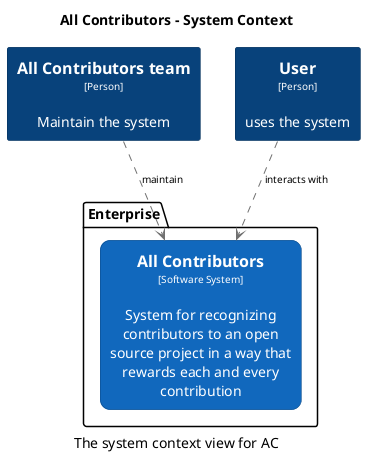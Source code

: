 @startuml(id=ac-context)
title All Contributors - System Context
caption The system context view for AC

skinparam {
  shadowing false
  arrowFontSize 10
  defaultTextAlignment center
  wrapWidth 200
  maxMessageSize 100
}
hide stereotype
skinparam rectangle<<1>> {
  BackgroundColor #08427b
  FontColor #ffffff
  BorderColor #052E56
}
skinparam rectangle<<2>> {
  BackgroundColor #08427b
  FontColor #ffffff
  BorderColor #052E56
}
skinparam rectangle<<3>> {
  BackgroundColor #1168bd
  FontColor #ffffff
  BorderColor #0B4884
  roundCorner 20
}
rectangle "==All Contributors team\n<size:10>[Person]</size>\n\nMaintain the system" <<2>> as 2
rectangle "==User\n<size:10>[Person]</size>\n\nuses the system" <<1>> as 1
package "Enterprise" {
  rectangle "==All Contributors\n<size:10>[Software System]</size>\n\nSystem for recognizing contributors to an open source project in a way that rewards each and every contribution" <<3>> as 3
}
2 .[#707070].> 3 : "maintain"
1 .[#707070].> 3 : "interacts with"
@enduml